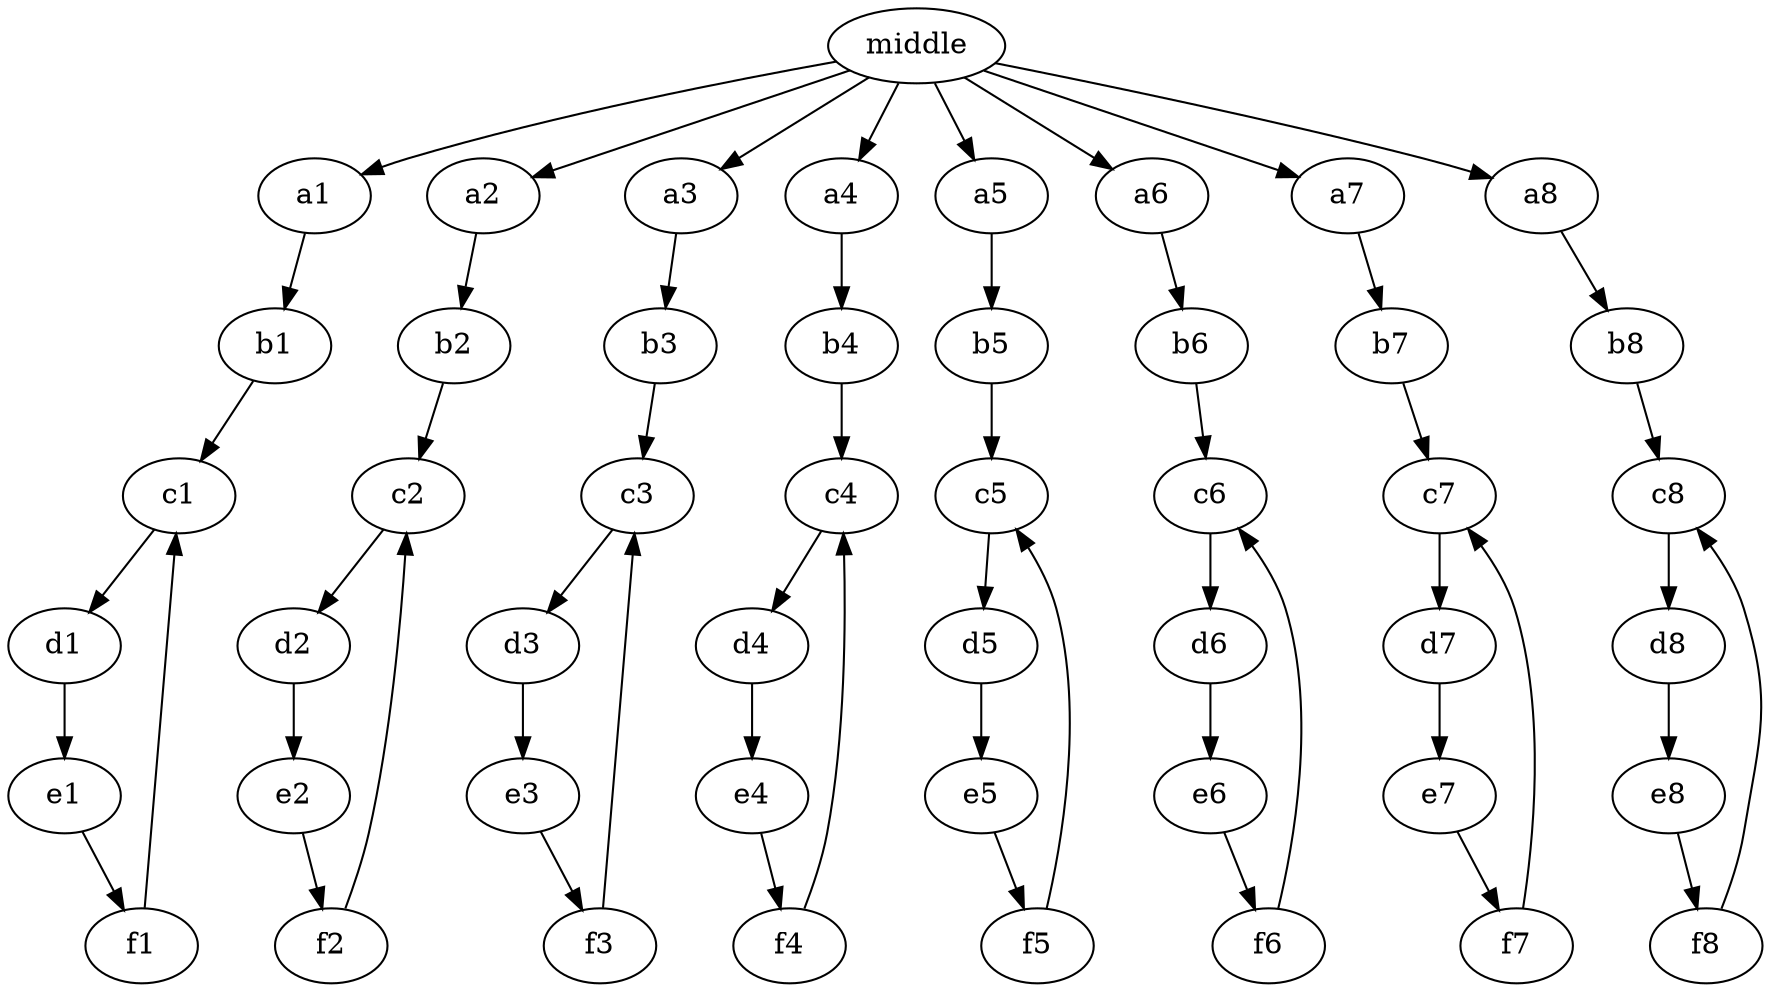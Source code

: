 digraph {
middle->a1
a1->b1
b1->c1
c1->d1
d1->e1
e1->f1
f1->c1
middle->a2
a2->b2
b2->c2
c2->d2
d2->e2
e2->f2
f2->c2
middle->a3
a3->b3
b3->c3
c3->d3
d3->e3
e3->f3
f3->c3
middle->a4
a4->b4
b4->c4
c4->d4
d4->e4
e4->f4
f4->c4
middle->a5
a5->b5
b5->c5
c5->d5
d5->e5
e5->f5
f5->c5
middle->a6
a6->b6
b6->c6
c6->d6
d6->e6
e6->f6
f6->c6
middle->a7
a7->b7
b7->c7
c7->d7
d7->e7
e7->f7
f7->c7
middle->a8
a8->b8
b8->c8
c8->d8
d8->e8
e8->f8
f8->c8
}